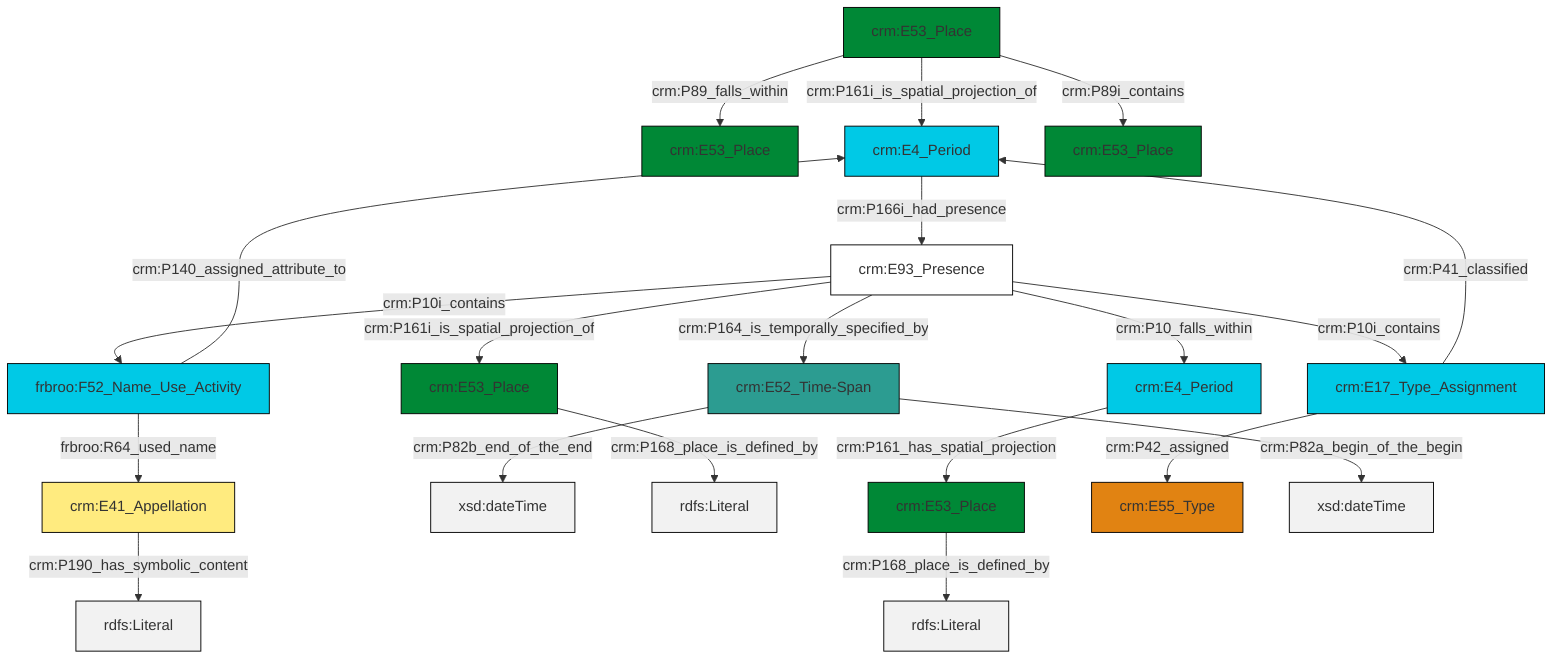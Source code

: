 graph TD
classDef Literal fill:#f2f2f2,stroke:#000000;
classDef CRM_Entity fill:#FFFFFF,stroke:#000000;
classDef Temporal_Entity fill:#00C9E6, stroke:#000000;
classDef Type fill:#E18312, stroke:#000000;
classDef Time-Span fill:#2C9C91, stroke:#000000;
classDef Appellation fill:#FFEB7F, stroke:#000000;
classDef Place fill:#008836, stroke:#000000;
classDef Persistent_Item fill:#B266B2, stroke:#000000;
classDef Conceptual_Object fill:#FFD700, stroke:#000000;
classDef Physical_Thing fill:#D2B48C, stroke:#000000;
classDef Actor fill:#f58aad, stroke:#000000;
classDef PC_Classes fill:#4ce600, stroke:#000000;
classDef Multi fill:#cccccc,stroke:#000000;

0["crm:E53_Place"]:::Place -->|crm:P89_falls_within| 1["crm:E53_Place"]:::Place
2["crm:E53_Place"]:::Place -->|crm:P168_place_is_defined_by| 3[rdfs:Literal]:::Literal
4["crm:E52_Time-Span"]:::Time-Span -->|crm:P82b_end_of_the_end| 5[xsd:dateTime]:::Literal
7["frbroo:F52_Name_Use_Activity"]:::Temporal_Entity -->|crm:P140_assigned_attribute_to| 8["crm:E4_Period"]:::Temporal_Entity
9["crm:E53_Place"]:::Place -->|crm:P168_place_is_defined_by| 10[rdfs:Literal]:::Literal
8["crm:E4_Period"]:::Temporal_Entity -->|crm:P166i_had_presence| 13["crm:E93_Presence"]:::CRM_Entity
11["crm:E17_Type_Assignment"]:::Temporal_Entity -->|crm:P41_classified| 8["crm:E4_Period"]:::Temporal_Entity
15["crm:E41_Appellation"]:::Appellation -->|crm:P190_has_symbolic_content| 16[rdfs:Literal]:::Literal
7["frbroo:F52_Name_Use_Activity"]:::Temporal_Entity -->|frbroo:R64_used_name| 15["crm:E41_Appellation"]:::Appellation
13["crm:E93_Presence"]:::CRM_Entity -->|crm:P161i_is_spatial_projection_of| 9["crm:E53_Place"]:::Place
13["crm:E93_Presence"]:::CRM_Entity -->|crm:P10i_contains| 11["crm:E17_Type_Assignment"]:::Temporal_Entity
0["crm:E53_Place"]:::Place -->|crm:P161i_is_spatial_projection_of| 8["crm:E4_Period"]:::Temporal_Entity
13["crm:E93_Presence"]:::CRM_Entity -->|crm:P10i_contains| 7["frbroo:F52_Name_Use_Activity"]:::Temporal_Entity
11["crm:E17_Type_Assignment"]:::Temporal_Entity -->|crm:P42_assigned| 20["crm:E55_Type"]:::Type
21["crm:E4_Period"]:::Temporal_Entity -->|crm:P161_has_spatial_projection| 2["crm:E53_Place"]:::Place
4["crm:E52_Time-Span"]:::Time-Span -->|crm:P82a_begin_of_the_begin| 22[xsd:dateTime]:::Literal
13["crm:E93_Presence"]:::CRM_Entity -->|crm:P10_falls_within| 21["crm:E4_Period"]:::Temporal_Entity
13["crm:E93_Presence"]:::CRM_Entity -->|crm:P164_is_temporally_specified_by| 4["crm:E52_Time-Span"]:::Time-Span
0["crm:E53_Place"]:::Place -->|crm:P89i_contains| 29["crm:E53_Place"]:::Place